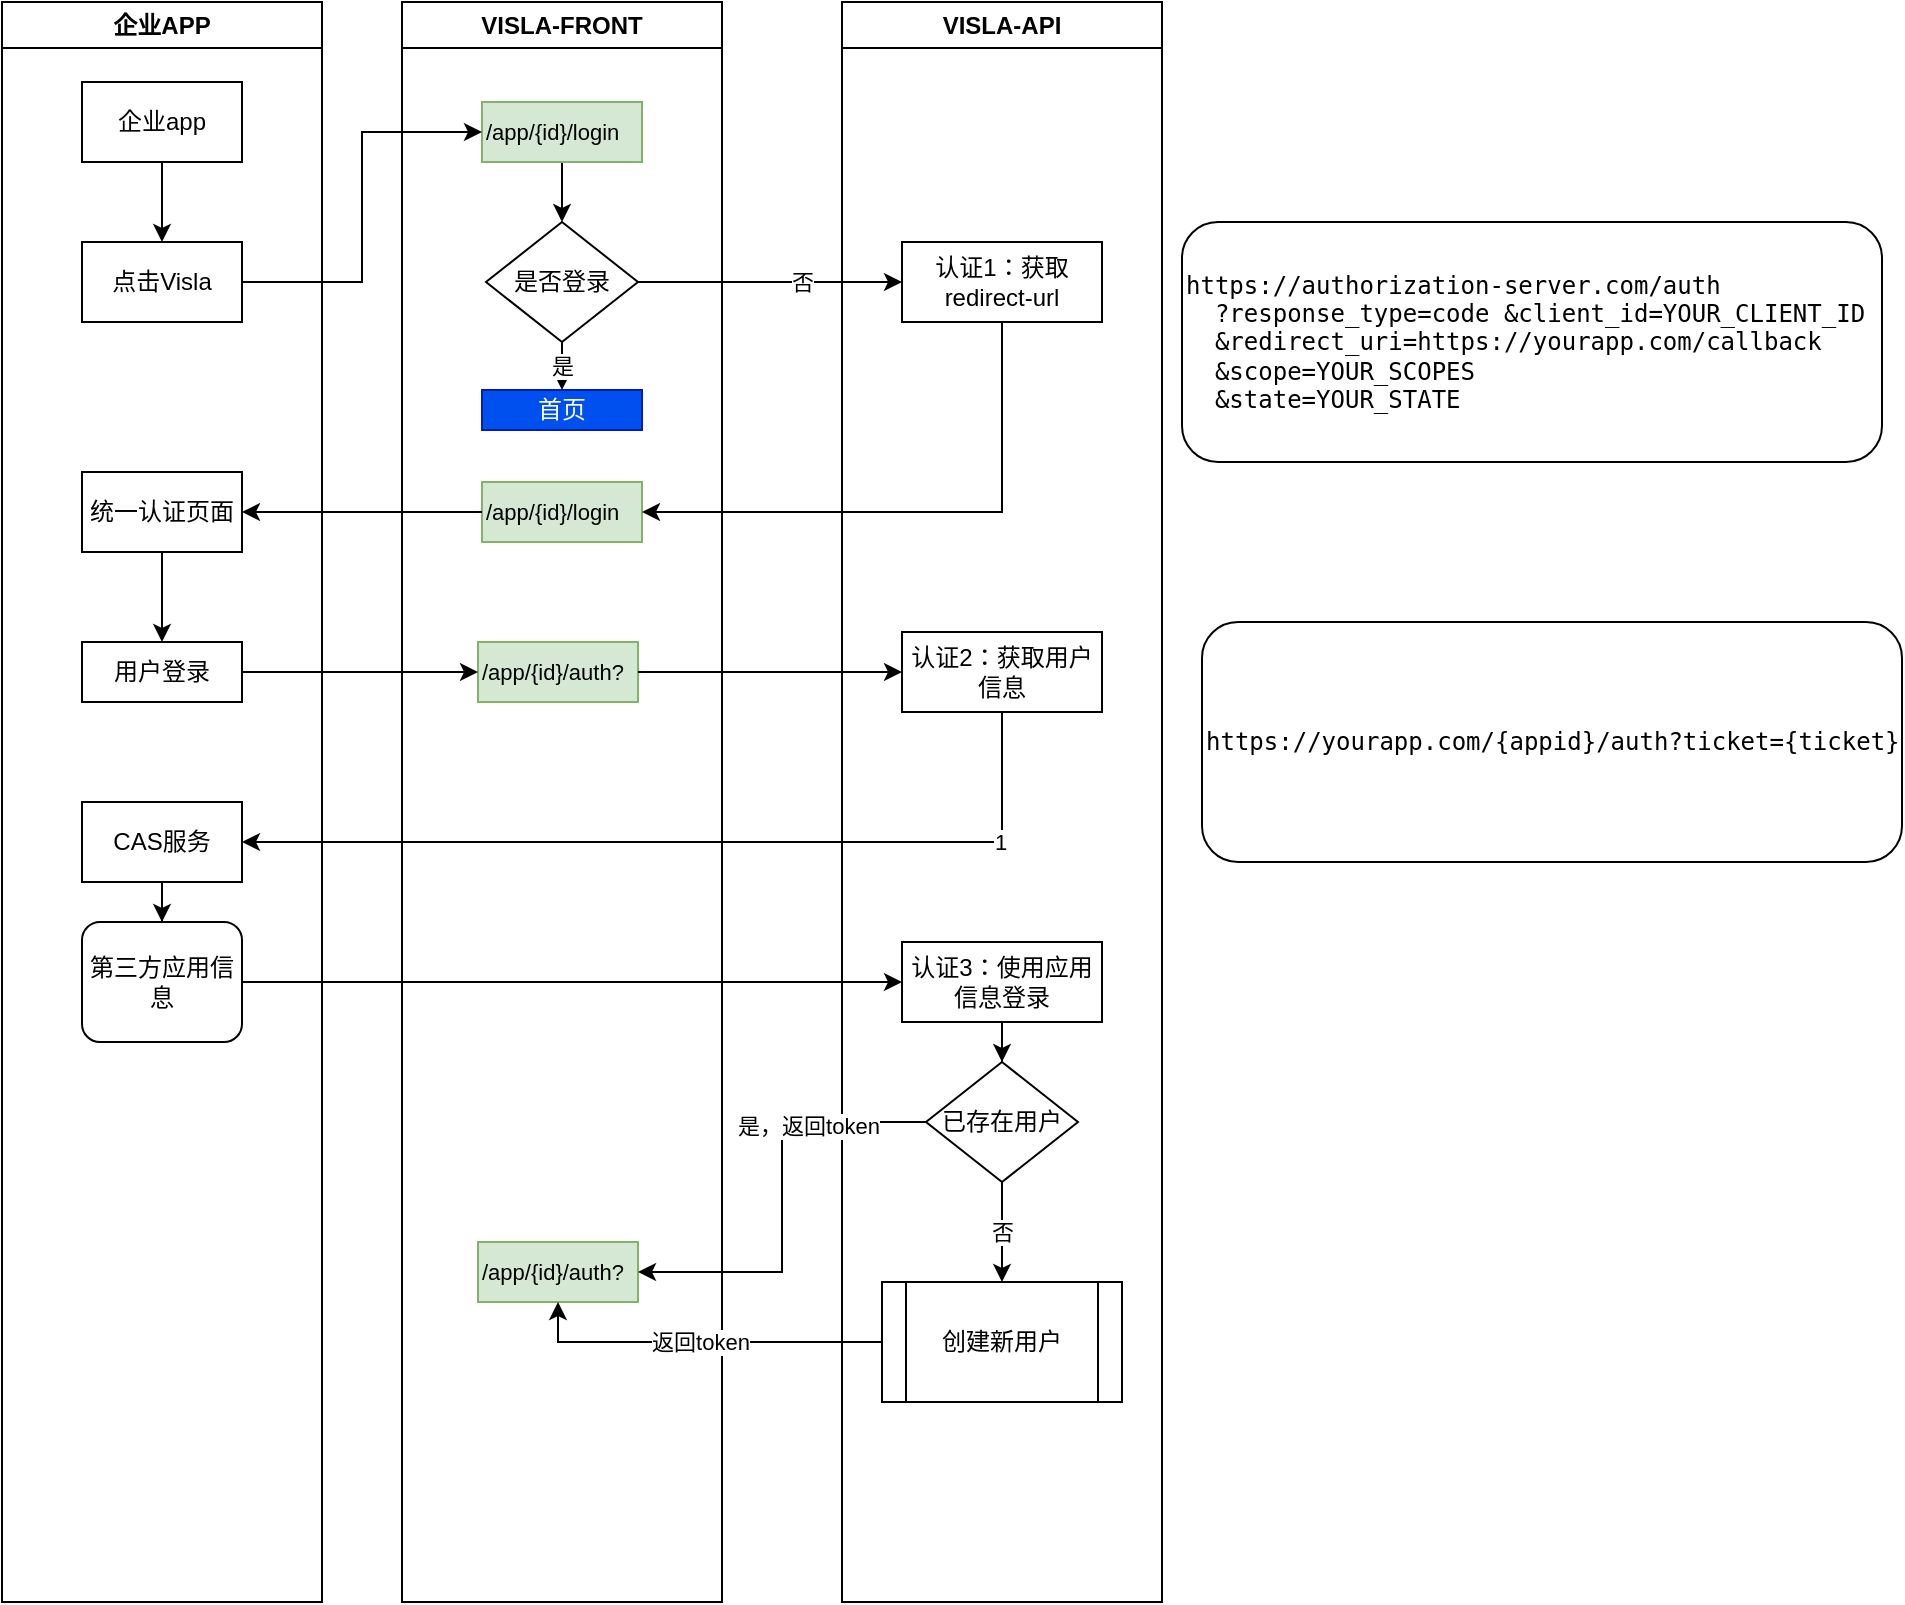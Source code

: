 <mxfile version="24.7.17">
  <diagram name="第 1 页" id="i4Nu_4LzZroBrKC8KvXQ">
    <mxGraphModel dx="1296" dy="701" grid="1" gridSize="10" guides="1" tooltips="1" connect="1" arrows="1" fold="1" page="1" pageScale="1" pageWidth="827" pageHeight="1169" math="0" shadow="0">
      <root>
        <mxCell id="0" />
        <mxCell id="1" parent="0" />
        <mxCell id="6MXTTaW9w-NatlQJU3yg-1" value="企业APP" style="swimlane;whiteSpace=wrap;html=1;" vertex="1" parent="1">
          <mxGeometry x="80" y="200" width="160" height="800" as="geometry" />
        </mxCell>
        <mxCell id="6MXTTaW9w-NatlQJU3yg-2" value="企业app" style="rounded=0;whiteSpace=wrap;html=1;" vertex="1" parent="6MXTTaW9w-NatlQJU3yg-1">
          <mxGeometry x="40" y="40" width="80" height="40" as="geometry" />
        </mxCell>
        <mxCell id="6MXTTaW9w-NatlQJU3yg-3" value="点击Visla" style="rounded=0;whiteSpace=wrap;html=1;" vertex="1" parent="6MXTTaW9w-NatlQJU3yg-1">
          <mxGeometry x="40" y="120" width="80" height="40" as="geometry" />
        </mxCell>
        <mxCell id="6MXTTaW9w-NatlQJU3yg-4" style="edgeStyle=orthogonalEdgeStyle;rounded=0;orthogonalLoop=1;jettySize=auto;html=1;exitX=0.5;exitY=1;exitDx=0;exitDy=0;entryX=0.5;entryY=0;entryDx=0;entryDy=0;" edge="1" parent="6MXTTaW9w-NatlQJU3yg-1" source="6MXTTaW9w-NatlQJU3yg-2" target="6MXTTaW9w-NatlQJU3yg-3">
          <mxGeometry relative="1" as="geometry" />
        </mxCell>
        <mxCell id="6MXTTaW9w-NatlQJU3yg-5" value="" style="edgeStyle=orthogonalEdgeStyle;rounded=0;orthogonalLoop=1;jettySize=auto;html=1;" edge="1" parent="6MXTTaW9w-NatlQJU3yg-1" source="6MXTTaW9w-NatlQJU3yg-6" target="6MXTTaW9w-NatlQJU3yg-7">
          <mxGeometry relative="1" as="geometry" />
        </mxCell>
        <mxCell id="6MXTTaW9w-NatlQJU3yg-6" value="统一认证页面" style="rounded=0;whiteSpace=wrap;html=1;" vertex="1" parent="6MXTTaW9w-NatlQJU3yg-1">
          <mxGeometry x="40" y="235" width="80" height="40" as="geometry" />
        </mxCell>
        <mxCell id="6MXTTaW9w-NatlQJU3yg-7" value="用户登录" style="rounded=0;whiteSpace=wrap;html=1;" vertex="1" parent="6MXTTaW9w-NatlQJU3yg-1">
          <mxGeometry x="40" y="320" width="80" height="30" as="geometry" />
        </mxCell>
        <mxCell id="6MXTTaW9w-NatlQJU3yg-8" value="" style="edgeStyle=orthogonalEdgeStyle;rounded=0;orthogonalLoop=1;jettySize=auto;html=1;" edge="1" parent="6MXTTaW9w-NatlQJU3yg-1" source="6MXTTaW9w-NatlQJU3yg-9" target="6MXTTaW9w-NatlQJU3yg-10">
          <mxGeometry relative="1" as="geometry" />
        </mxCell>
        <mxCell id="6MXTTaW9w-NatlQJU3yg-9" value="CAS服务" style="rounded=0;whiteSpace=wrap;html=1;" vertex="1" parent="6MXTTaW9w-NatlQJU3yg-1">
          <mxGeometry x="40" y="400" width="80" height="40" as="geometry" />
        </mxCell>
        <mxCell id="6MXTTaW9w-NatlQJU3yg-10" value="第三方应用信息" style="rounded=1;whiteSpace=wrap;html=1;" vertex="1" parent="6MXTTaW9w-NatlQJU3yg-1">
          <mxGeometry x="40" y="460" width="80" height="60" as="geometry" />
        </mxCell>
        <mxCell id="6MXTTaW9w-NatlQJU3yg-11" value="VISLA-FRONT" style="swimlane;whiteSpace=wrap;html=1;" vertex="1" parent="1">
          <mxGeometry x="280" y="200" width="160" height="800" as="geometry" />
        </mxCell>
        <mxCell id="6MXTTaW9w-NatlQJU3yg-12" value="" style="edgeStyle=orthogonalEdgeStyle;rounded=0;orthogonalLoop=1;jettySize=auto;html=1;" edge="1" parent="6MXTTaW9w-NatlQJU3yg-11" source="6MXTTaW9w-NatlQJU3yg-13" target="6MXTTaW9w-NatlQJU3yg-15">
          <mxGeometry relative="1" as="geometry" />
        </mxCell>
        <mxCell id="6MXTTaW9w-NatlQJU3yg-13" value="&lt;font style=&quot;font-size: 11px;&quot;&gt;/app/{id}/login&lt;/font&gt;" style="rounded=0;html=1;fillColor=#d5e8d4;strokeColor=#82b366;gradientColor=none;align=left;whiteSpace=wrap;" vertex="1" parent="6MXTTaW9w-NatlQJU3yg-11">
          <mxGeometry x="40" y="50" width="80" height="30" as="geometry" />
        </mxCell>
        <mxCell id="6MXTTaW9w-NatlQJU3yg-14" value="是" style="edgeStyle=orthogonalEdgeStyle;rounded=0;orthogonalLoop=1;jettySize=auto;html=1;" edge="1" parent="6MXTTaW9w-NatlQJU3yg-11" source="6MXTTaW9w-NatlQJU3yg-15" target="6MXTTaW9w-NatlQJU3yg-16">
          <mxGeometry relative="1" as="geometry" />
        </mxCell>
        <mxCell id="6MXTTaW9w-NatlQJU3yg-15" value="是否登录" style="rhombus;whiteSpace=wrap;html=1;" vertex="1" parent="6MXTTaW9w-NatlQJU3yg-11">
          <mxGeometry x="42" y="110" width="76" height="60" as="geometry" />
        </mxCell>
        <mxCell id="6MXTTaW9w-NatlQJU3yg-16" value="首页" style="rounded=0;whiteSpace=wrap;html=1;fillColor=#0050ef;fontColor=#ffffff;strokeColor=#001DBC;" vertex="1" parent="6MXTTaW9w-NatlQJU3yg-11">
          <mxGeometry x="40" y="194" width="80" height="20" as="geometry" />
        </mxCell>
        <mxCell id="6MXTTaW9w-NatlQJU3yg-17" value="&lt;font style=&quot;font-size: 11px;&quot;&gt;/app/{id}/login&lt;/font&gt;" style="rounded=0;html=1;fillColor=#d5e8d4;strokeColor=#82b366;gradientColor=none;align=left;whiteSpace=wrap;" vertex="1" parent="6MXTTaW9w-NatlQJU3yg-11">
          <mxGeometry x="40" y="240" width="80" height="30" as="geometry" />
        </mxCell>
        <mxCell id="6MXTTaW9w-NatlQJU3yg-18" value="&lt;font style=&quot;font-size: 11px;&quot;&gt;/app/{id}/auth?&lt;/font&gt;" style="rounded=0;html=1;fillColor=#d5e8d4;strokeColor=#82b366;gradientColor=none;align=left;whiteSpace=wrap;" vertex="1" parent="6MXTTaW9w-NatlQJU3yg-11">
          <mxGeometry x="38" y="320" width="80" height="30" as="geometry" />
        </mxCell>
        <mxCell id="6MXTTaW9w-NatlQJU3yg-19" value="&lt;font style=&quot;font-size: 11px;&quot;&gt;/app/{id}/auth?&lt;/font&gt;" style="rounded=0;html=1;fillColor=#d5e8d4;strokeColor=#82b366;gradientColor=none;align=left;whiteSpace=wrap;" vertex="1" parent="6MXTTaW9w-NatlQJU3yg-11">
          <mxGeometry x="38" y="620" width="80" height="30" as="geometry" />
        </mxCell>
        <mxCell id="6MXTTaW9w-NatlQJU3yg-20" value="VISLA-API" style="swimlane;whiteSpace=wrap;html=1;" vertex="1" parent="1">
          <mxGeometry x="500" y="200" width="160" height="800" as="geometry" />
        </mxCell>
        <mxCell id="6MXTTaW9w-NatlQJU3yg-21" value="认证1：获取redirect-url" style="rounded=0;whiteSpace=wrap;html=1;" vertex="1" parent="6MXTTaW9w-NatlQJU3yg-20">
          <mxGeometry x="30" y="120" width="100" height="40" as="geometry" />
        </mxCell>
        <mxCell id="6MXTTaW9w-NatlQJU3yg-22" value="认证2：获取用户信息" style="rounded=0;whiteSpace=wrap;html=1;" vertex="1" parent="6MXTTaW9w-NatlQJU3yg-20">
          <mxGeometry x="30" y="315" width="100" height="40" as="geometry" />
        </mxCell>
        <mxCell id="6MXTTaW9w-NatlQJU3yg-23" value="" style="edgeStyle=orthogonalEdgeStyle;rounded=0;orthogonalLoop=1;jettySize=auto;html=1;" edge="1" parent="6MXTTaW9w-NatlQJU3yg-20" source="6MXTTaW9w-NatlQJU3yg-24" target="6MXTTaW9w-NatlQJU3yg-26">
          <mxGeometry relative="1" as="geometry" />
        </mxCell>
        <mxCell id="6MXTTaW9w-NatlQJU3yg-24" value="认证3：使用应用信息登录" style="rounded=0;whiteSpace=wrap;html=1;" vertex="1" parent="6MXTTaW9w-NatlQJU3yg-20">
          <mxGeometry x="30" y="470" width="100" height="40" as="geometry" />
        </mxCell>
        <mxCell id="6MXTTaW9w-NatlQJU3yg-25" value="否" style="edgeStyle=orthogonalEdgeStyle;rounded=0;orthogonalLoop=1;jettySize=auto;html=1;" edge="1" parent="6MXTTaW9w-NatlQJU3yg-20" source="6MXTTaW9w-NatlQJU3yg-26" target="6MXTTaW9w-NatlQJU3yg-27">
          <mxGeometry relative="1" as="geometry" />
        </mxCell>
        <mxCell id="6MXTTaW9w-NatlQJU3yg-26" value="已存在用户" style="rhombus;whiteSpace=wrap;html=1;" vertex="1" parent="6MXTTaW9w-NatlQJU3yg-20">
          <mxGeometry x="42" y="530" width="76" height="60" as="geometry" />
        </mxCell>
        <mxCell id="6MXTTaW9w-NatlQJU3yg-27" value="创建新用户" style="shape=process;whiteSpace=wrap;html=1;backgroundOutline=1;" vertex="1" parent="6MXTTaW9w-NatlQJU3yg-20">
          <mxGeometry x="20" y="640" width="120" height="60" as="geometry" />
        </mxCell>
        <mxCell id="6MXTTaW9w-NatlQJU3yg-28" style="edgeStyle=orthogonalEdgeStyle;rounded=0;orthogonalLoop=1;jettySize=auto;html=1;entryX=0;entryY=0.5;entryDx=0;entryDy=0;" edge="1" parent="1" source="6MXTTaW9w-NatlQJU3yg-3" target="6MXTTaW9w-NatlQJU3yg-13">
          <mxGeometry relative="1" as="geometry" />
        </mxCell>
        <mxCell id="6MXTTaW9w-NatlQJU3yg-29" style="edgeStyle=orthogonalEdgeStyle;rounded=0;orthogonalLoop=1;jettySize=auto;html=1;" edge="1" parent="1" source="6MXTTaW9w-NatlQJU3yg-15" target="6MXTTaW9w-NatlQJU3yg-21">
          <mxGeometry relative="1" as="geometry" />
        </mxCell>
        <mxCell id="6MXTTaW9w-NatlQJU3yg-30" value="否" style="edgeLabel;html=1;align=center;verticalAlign=middle;resizable=0;points=[];" vertex="1" connectable="0" parent="6MXTTaW9w-NatlQJU3yg-29">
          <mxGeometry x="0.235" relative="1" as="geometry">
            <mxPoint as="offset" />
          </mxGeometry>
        </mxCell>
        <mxCell id="6MXTTaW9w-NatlQJU3yg-31" style="edgeStyle=orthogonalEdgeStyle;rounded=0;orthogonalLoop=1;jettySize=auto;html=1;entryX=1;entryY=0.5;entryDx=0;entryDy=0;exitX=0.5;exitY=1;exitDx=0;exitDy=0;" edge="1" parent="1" source="6MXTTaW9w-NatlQJU3yg-21" target="6MXTTaW9w-NatlQJU3yg-17">
          <mxGeometry relative="1" as="geometry" />
        </mxCell>
        <mxCell id="6MXTTaW9w-NatlQJU3yg-32" style="edgeStyle=orthogonalEdgeStyle;rounded=0;orthogonalLoop=1;jettySize=auto;html=1;entryX=1;entryY=0.5;entryDx=0;entryDy=0;" edge="1" parent="1" source="6MXTTaW9w-NatlQJU3yg-17" target="6MXTTaW9w-NatlQJU3yg-6">
          <mxGeometry relative="1" as="geometry" />
        </mxCell>
        <mxCell id="6MXTTaW9w-NatlQJU3yg-33" style="edgeStyle=orthogonalEdgeStyle;rounded=0;orthogonalLoop=1;jettySize=auto;html=1;" edge="1" parent="1" source="6MXTTaW9w-NatlQJU3yg-7" target="6MXTTaW9w-NatlQJU3yg-18">
          <mxGeometry relative="1" as="geometry" />
        </mxCell>
        <mxCell id="6MXTTaW9w-NatlQJU3yg-34" style="edgeStyle=orthogonalEdgeStyle;rounded=0;orthogonalLoop=1;jettySize=auto;html=1;entryX=0;entryY=0.5;entryDx=0;entryDy=0;" edge="1" parent="1" source="6MXTTaW9w-NatlQJU3yg-18" target="6MXTTaW9w-NatlQJU3yg-22">
          <mxGeometry relative="1" as="geometry" />
        </mxCell>
        <mxCell id="6MXTTaW9w-NatlQJU3yg-35" style="edgeStyle=orthogonalEdgeStyle;rounded=0;orthogonalLoop=1;jettySize=auto;html=1;entryX=1;entryY=0.5;entryDx=0;entryDy=0;exitX=0.5;exitY=1;exitDx=0;exitDy=0;" edge="1" parent="1" source="6MXTTaW9w-NatlQJU3yg-22" target="6MXTTaW9w-NatlQJU3yg-9">
          <mxGeometry relative="1" as="geometry" />
        </mxCell>
        <mxCell id="6MXTTaW9w-NatlQJU3yg-36" value="1" style="edgeLabel;html=1;align=center;verticalAlign=middle;resizable=0;points=[];" vertex="1" connectable="0" parent="6MXTTaW9w-NatlQJU3yg-35">
          <mxGeometry x="-0.703" relative="1" as="geometry">
            <mxPoint as="offset" />
          </mxGeometry>
        </mxCell>
        <mxCell id="6MXTTaW9w-NatlQJU3yg-37" style="edgeStyle=orthogonalEdgeStyle;rounded=0;orthogonalLoop=1;jettySize=auto;html=1;entryX=0;entryY=0.5;entryDx=0;entryDy=0;" edge="1" parent="1" source="6MXTTaW9w-NatlQJU3yg-10" target="6MXTTaW9w-NatlQJU3yg-24">
          <mxGeometry relative="1" as="geometry" />
        </mxCell>
        <mxCell id="6MXTTaW9w-NatlQJU3yg-38" style="edgeStyle=orthogonalEdgeStyle;rounded=0;orthogonalLoop=1;jettySize=auto;html=1;entryX=1;entryY=0.5;entryDx=0;entryDy=0;" edge="1" parent="1" source="6MXTTaW9w-NatlQJU3yg-26" target="6MXTTaW9w-NatlQJU3yg-19">
          <mxGeometry relative="1" as="geometry">
            <mxPoint x="420" y="835" as="targetPoint" />
          </mxGeometry>
        </mxCell>
        <mxCell id="6MXTTaW9w-NatlQJU3yg-39" value="是，返回token" style="edgeLabel;html=1;align=center;verticalAlign=middle;resizable=0;points=[];" vertex="1" connectable="0" parent="6MXTTaW9w-NatlQJU3yg-38">
          <mxGeometry x="-0.456" y="2" relative="1" as="geometry">
            <mxPoint as="offset" />
          </mxGeometry>
        </mxCell>
        <mxCell id="6MXTTaW9w-NatlQJU3yg-40" value="返回token" style="edgeStyle=orthogonalEdgeStyle;rounded=0;orthogonalLoop=1;jettySize=auto;html=1;entryX=0.5;entryY=1;entryDx=0;entryDy=0;" edge="1" parent="1" source="6MXTTaW9w-NatlQJU3yg-27" target="6MXTTaW9w-NatlQJU3yg-19">
          <mxGeometry relative="1" as="geometry" />
        </mxCell>
        <mxCell id="6MXTTaW9w-NatlQJU3yg-41" value="&lt;div data-pm-slice=&quot;1 1 []&quot; data-language=&quot;sql&quot; class=&quot;code-block with-line-numbers&quot;&gt;&lt;pre&gt;&lt;div style=&quot;text-align: justify;&quot;&gt;&lt;div data-pm-slice=&quot;1 1 []&quot; data-language=&quot;sql&quot; class=&quot;code-block with-line-numbers&quot;&gt;&lt;pre&gt;&lt;code spellcheck=&quot;false&quot;&gt;https://authorization-server.com/auth&lt;br/&gt;  ?response_type=code &amp;amp;client_id=YOUR_CLIENT_ID&lt;br/&gt;  &amp;amp;redirect_uri=https://yourapp.com/callback&lt;br/&gt;  &amp;amp;scope=YOUR_SCOPES&lt;br/&gt;  &amp;amp;state=YOUR_STATE&lt;/code&gt;&lt;/pre&gt;&lt;/div&gt;&lt;/div&gt;&lt;/pre&gt;&lt;/div&gt;" style="rounded=1;html=1;whiteSpace=wrap;align=left;" vertex="1" parent="1">
          <mxGeometry x="670" y="310" width="350" height="120" as="geometry" />
        </mxCell>
        <mxCell id="6MXTTaW9w-NatlQJU3yg-42" value="&lt;div data-pm-slice=&quot;1 1 []&quot; data-language=&quot;sql&quot; class=&quot;code-block with-line-numbers&quot;&gt;&lt;pre&gt;&lt;div style=&quot;text-align: justify;&quot;&gt;&lt;div data-pm-slice=&quot;1 1 []&quot; data-language=&quot;sql&quot; class=&quot;code-block with-line-numbers&quot;&gt;&lt;pre&gt;&lt;code spellcheck=&quot;false&quot;&gt;https://yourapp.com/{appid}/auth?ticket={ticket}&lt;/code&gt;&lt;/pre&gt;&lt;/div&gt;&lt;/div&gt;&lt;/pre&gt;&lt;/div&gt;" style="rounded=1;html=1;whiteSpace=wrap;align=left;" vertex="1" parent="1">
          <mxGeometry x="680" y="510" width="350" height="120" as="geometry" />
        </mxCell>
      </root>
    </mxGraphModel>
  </diagram>
</mxfile>
